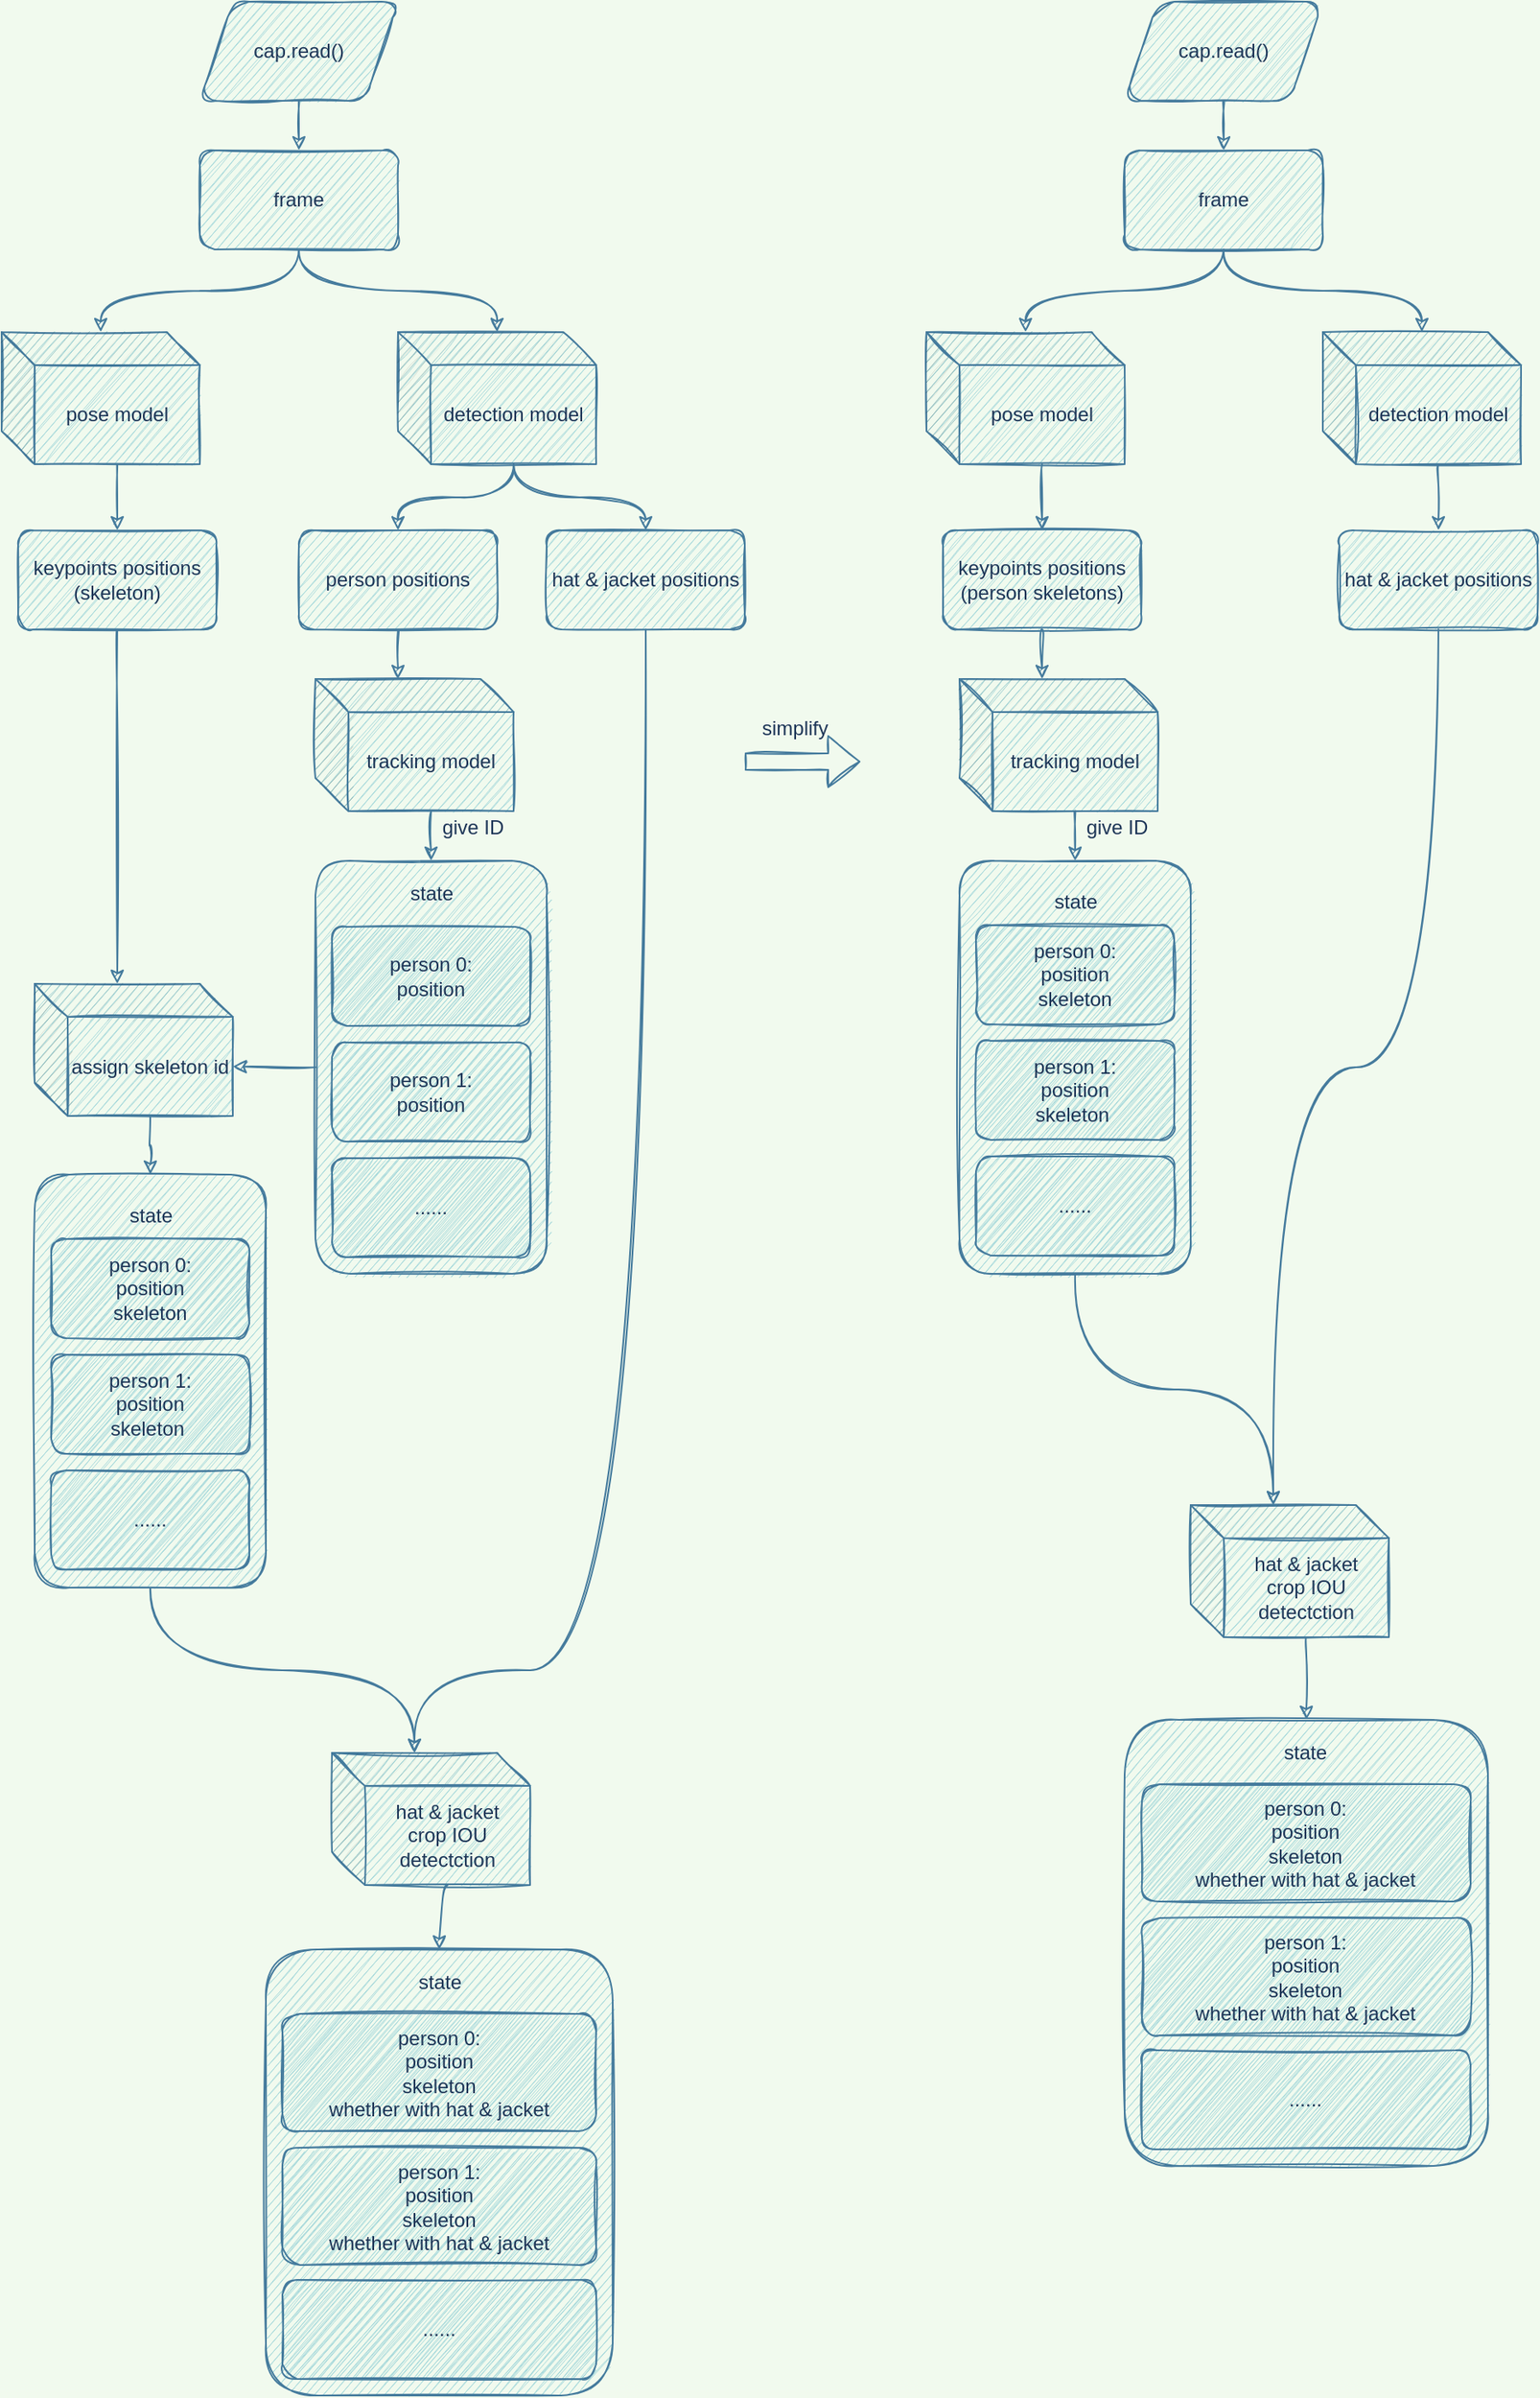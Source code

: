 <mxfile version="17.2.4" type="device"><diagram id="4DZLYnZl5HEs0BfYMVfd" name="第 1 页"><mxGraphModel dx="1718" dy="714" grid="1" gridSize="10" guides="1" tooltips="1" connect="1" arrows="1" fold="1" page="1" pageScale="1" pageWidth="1169" pageHeight="827" background="#F1FAEE" math="0" shadow="0"><root><mxCell id="0"/><mxCell id="1" parent="0"/><mxCell id="6jzpfPubTTYQXRjZiNSq-7" style="edgeStyle=orthogonalEdgeStyle;rounded=1;orthogonalLoop=1;jettySize=auto;html=1;exitX=0.5;exitY=1;exitDx=0;exitDy=0;entryX=0.5;entryY=0;entryDx=0;entryDy=0;curved=1;sketch=1;labelBackgroundColor=#F1FAEE;strokeColor=#457B9D;fontColor=#1D3557;" parent="1" source="6jzpfPubTTYQXRjZiNSq-1" target="6jzpfPubTTYQXRjZiNSq-2" edge="1"><mxGeometry relative="1" as="geometry"/></mxCell><mxCell id="6jzpfPubTTYQXRjZiNSq-1" value="cap.read()" style="shape=parallelogram;perimeter=parallelogramPerimeter;whiteSpace=wrap;html=1;fixedSize=1;rounded=1;sketch=1;fillColor=#A8DADC;strokeColor=#457B9D;fontColor=#1D3557;" parent="1" vertex="1"><mxGeometry x="180" y="40" width="120" height="60" as="geometry"/></mxCell><mxCell id="SdPqjiADeElgh3__lQU7-3" style="edgeStyle=orthogonalEdgeStyle;rounded=1;orthogonalLoop=1;jettySize=auto;html=1;exitX=0.5;exitY=1;exitDx=0;exitDy=0;curved=1;sketch=1;labelBackgroundColor=#F1FAEE;strokeColor=#457B9D;fontColor=#1D3557;" parent="1" source="6jzpfPubTTYQXRjZiNSq-2" target="6jzpfPubTTYQXRjZiNSq-5" edge="1"><mxGeometry relative="1" as="geometry"/></mxCell><mxCell id="SdPqjiADeElgh3__lQU7-4" style="edgeStyle=orthogonalEdgeStyle;rounded=1;orthogonalLoop=1;jettySize=auto;html=1;exitX=0.5;exitY=1;exitDx=0;exitDy=0;curved=1;sketch=1;labelBackgroundColor=#F1FAEE;strokeColor=#457B9D;fontColor=#1D3557;" parent="1" source="6jzpfPubTTYQXRjZiNSq-2" target="6jzpfPubTTYQXRjZiNSq-21" edge="1"><mxGeometry relative="1" as="geometry"/></mxCell><mxCell id="6jzpfPubTTYQXRjZiNSq-2" value="frame" style="rounded=1;whiteSpace=wrap;html=1;sketch=1;fillColor=#A8DADC;strokeColor=#457B9D;fontColor=#1D3557;" parent="1" vertex="1"><mxGeometry x="180" y="130" width="120" height="60" as="geometry"/></mxCell><mxCell id="SdPqjiADeElgh3__lQU7-6" style="edgeStyle=orthogonalEdgeStyle;rounded=1;orthogonalLoop=1;jettySize=auto;html=1;exitX=0;exitY=0;exitDx=70;exitDy=80;exitPerimeter=0;curved=1;sketch=1;labelBackgroundColor=#F1FAEE;strokeColor=#457B9D;fontColor=#1D3557;" parent="1" source="6jzpfPubTTYQXRjZiNSq-5" target="6jzpfPubTTYQXRjZiNSq-6" edge="1"><mxGeometry relative="1" as="geometry"/></mxCell><mxCell id="6jzpfPubTTYQXRjZiNSq-5" value="pose model" style="shape=cube;whiteSpace=wrap;html=1;boundedLbl=1;backgroundOutline=1;darkOpacity=0.05;darkOpacity2=0.1;rounded=1;sketch=1;fillColor=#A8DADC;strokeColor=#457B9D;fontColor=#1D3557;" parent="1" vertex="1"><mxGeometry x="60" y="240" width="120" height="80" as="geometry"/></mxCell><mxCell id="PbWTNwQsa-fr16Pjxtlj-37" style="edgeStyle=orthogonalEdgeStyle;rounded=1;orthogonalLoop=1;jettySize=auto;html=1;exitX=0.5;exitY=1;exitDx=0;exitDy=0;entryX=0;entryY=0;entryDx=50;entryDy=0;entryPerimeter=0;curved=1;sketch=1;labelBackgroundColor=#F1FAEE;strokeColor=#457B9D;fontColor=#1D3557;" parent="1" source="6jzpfPubTTYQXRjZiNSq-6" target="PbWTNwQsa-fr16Pjxtlj-38" edge="1"><mxGeometry relative="1" as="geometry"><mxPoint x="130" y="560" as="targetPoint"/></mxGeometry></mxCell><mxCell id="6jzpfPubTTYQXRjZiNSq-6" value="keypoints positions&lt;br&gt;(skeleton)" style="rounded=1;whiteSpace=wrap;html=1;sketch=1;fillColor=#A8DADC;strokeColor=#457B9D;fontColor=#1D3557;" parent="1" vertex="1"><mxGeometry x="70" y="360" width="120" height="60" as="geometry"/></mxCell><mxCell id="PbWTNwQsa-fr16Pjxtlj-52" style="edgeStyle=orthogonalEdgeStyle;rounded=1;orthogonalLoop=1;jettySize=auto;html=1;exitX=0;exitY=0;exitDx=70;exitDy=80;exitPerimeter=0;entryX=0.5;entryY=0;entryDx=0;entryDy=0;curved=1;sketch=1;labelBackgroundColor=#F1FAEE;strokeColor=#457B9D;fontColor=#1D3557;" parent="1" source="6jzpfPubTTYQXRjZiNSq-21" target="PbWTNwQsa-fr16Pjxtlj-1" edge="1"><mxGeometry relative="1" as="geometry"/></mxCell><mxCell id="PbWTNwQsa-fr16Pjxtlj-67" style="edgeStyle=orthogonalEdgeStyle;rounded=1;orthogonalLoop=1;jettySize=auto;html=1;exitX=0;exitY=0;exitDx=70;exitDy=80;exitPerimeter=0;entryX=0.5;entryY=0;entryDx=0;entryDy=0;curved=1;sketch=1;labelBackgroundColor=#F1FAEE;strokeColor=#457B9D;fontColor=#1D3557;" parent="1" source="6jzpfPubTTYQXRjZiNSq-21" target="6jzpfPubTTYQXRjZiNSq-28" edge="1"><mxGeometry relative="1" as="geometry"/></mxCell><mxCell id="6jzpfPubTTYQXRjZiNSq-21" value="detection model" style="shape=cube;whiteSpace=wrap;html=1;boundedLbl=1;backgroundOutline=1;darkOpacity=0.05;darkOpacity2=0.1;rounded=1;sketch=1;fillColor=#A8DADC;strokeColor=#457B9D;fontColor=#1D3557;" parent="1" vertex="1"><mxGeometry x="300" y="240" width="120" height="80" as="geometry"/></mxCell><mxCell id="PbWTNwQsa-fr16Pjxtlj-28" style="edgeStyle=orthogonalEdgeStyle;rounded=1;orthogonalLoop=1;jettySize=auto;html=1;exitX=0.5;exitY=1;exitDx=0;exitDy=0;entryX=0;entryY=0;entryDx=50;entryDy=0;entryPerimeter=0;curved=1;sketch=1;labelBackgroundColor=#F1FAEE;strokeColor=#457B9D;fontColor=#1D3557;" parent="1" source="6jzpfPubTTYQXRjZiNSq-28" target="SdPqjiADeElgh3__lQU7-1" edge="1"><mxGeometry relative="1" as="geometry"/></mxCell><mxCell id="6jzpfPubTTYQXRjZiNSq-28" value="person positions" style="rounded=1;whiteSpace=wrap;html=1;sketch=1;fillColor=#A8DADC;strokeColor=#457B9D;fontColor=#1D3557;" parent="1" vertex="1"><mxGeometry x="240" y="360" width="120" height="60" as="geometry"/></mxCell><mxCell id="PbWTNwQsa-fr16Pjxtlj-32" style="edgeStyle=orthogonalEdgeStyle;rounded=1;orthogonalLoop=1;jettySize=auto;html=1;exitX=0;exitY=0;exitDx=70;exitDy=80;exitPerimeter=0;entryX=0.5;entryY=0;entryDx=0;entryDy=0;curved=1;sketch=1;labelBackgroundColor=#F1FAEE;strokeColor=#457B9D;fontColor=#1D3557;" parent="1" source="SdPqjiADeElgh3__lQU7-1" target="PbWTNwQsa-fr16Pjxtlj-10" edge="1"><mxGeometry relative="1" as="geometry"/></mxCell><mxCell id="SdPqjiADeElgh3__lQU7-1" value="tracking model" style="shape=cube;whiteSpace=wrap;html=1;boundedLbl=1;backgroundOutline=1;darkOpacity=0.05;darkOpacity2=0.1;rounded=1;sketch=1;fillColor=#A8DADC;strokeColor=#457B9D;fontColor=#1D3557;" parent="1" vertex="1"><mxGeometry x="250" y="450" width="120" height="80" as="geometry"/></mxCell><mxCell id="PbWTNwQsa-fr16Pjxtlj-73" style="edgeStyle=orthogonalEdgeStyle;rounded=1;orthogonalLoop=1;jettySize=auto;html=1;exitX=0.5;exitY=1;exitDx=0;exitDy=0;entryX=0;entryY=0;entryDx=50;entryDy=0;entryPerimeter=0;curved=1;sketch=1;labelBackgroundColor=#F1FAEE;strokeColor=#457B9D;fontColor=#1D3557;" parent="1" source="PbWTNwQsa-fr16Pjxtlj-1" target="PbWTNwQsa-fr16Pjxtlj-9" edge="1"><mxGeometry relative="1" as="geometry"><mxPoint x="310" y="1040" as="targetPoint"/><Array as="points"><mxPoint x="450" y="1050"/><mxPoint x="310" y="1050"/></Array></mxGeometry></mxCell><mxCell id="PbWTNwQsa-fr16Pjxtlj-1" value="hat &amp;amp; jacket positions" style="rounded=1;whiteSpace=wrap;html=1;sketch=1;fillColor=#A8DADC;strokeColor=#457B9D;fontColor=#1D3557;" parent="1" vertex="1"><mxGeometry x="390" y="360" width="120" height="60" as="geometry"/></mxCell><mxCell id="PbWTNwQsa-fr16Pjxtlj-65" style="edgeStyle=orthogonalEdgeStyle;rounded=1;orthogonalLoop=1;jettySize=auto;html=1;exitX=0;exitY=0;exitDx=70;exitDy=80;exitPerimeter=0;entryX=0.5;entryY=0;entryDx=0;entryDy=0;curved=1;sketch=1;labelBackgroundColor=#F1FAEE;strokeColor=#457B9D;fontColor=#1D3557;" parent="1" source="PbWTNwQsa-fr16Pjxtlj-9" target="PbWTNwQsa-fr16Pjxtlj-60" edge="1"><mxGeometry relative="1" as="geometry"/></mxCell><mxCell id="PbWTNwQsa-fr16Pjxtlj-9" value="hat &amp;amp; jacket&lt;br&gt;crop IOU detectction" style="shape=cube;whiteSpace=wrap;html=1;boundedLbl=1;backgroundOutline=1;darkOpacity=0.05;darkOpacity2=0.1;rounded=1;sketch=1;fillColor=#A8DADC;strokeColor=#457B9D;fontColor=#1D3557;" parent="1" vertex="1"><mxGeometry x="260" y="1100" width="120" height="80" as="geometry"/></mxCell><mxCell id="PbWTNwQsa-fr16Pjxtlj-71" style="edgeStyle=orthogonalEdgeStyle;rounded=1;orthogonalLoop=1;jettySize=auto;html=1;exitX=0;exitY=0;exitDx=70;exitDy=80;exitPerimeter=0;curved=1;sketch=1;labelBackgroundColor=#F1FAEE;strokeColor=#457B9D;fontColor=#1D3557;" parent="1" source="PbWTNwQsa-fr16Pjxtlj-38" target="PbWTNwQsa-fr16Pjxtlj-42" edge="1"><mxGeometry relative="1" as="geometry"/></mxCell><mxCell id="PbWTNwQsa-fr16Pjxtlj-38" value="assign skeleton id" style="shape=cube;whiteSpace=wrap;html=1;boundedLbl=1;backgroundOutline=1;darkOpacity=0.05;darkOpacity2=0.1;rounded=1;sketch=1;fillColor=#A8DADC;strokeColor=#457B9D;fontColor=#1D3557;" parent="1" vertex="1"><mxGeometry x="80" y="634.5" width="120" height="80" as="geometry"/></mxCell><mxCell id="PbWTNwQsa-fr16Pjxtlj-51" style="edgeStyle=orthogonalEdgeStyle;rounded=1;orthogonalLoop=1;jettySize=auto;html=1;exitX=0;exitY=0.5;exitDx=0;exitDy=0;entryX=0;entryY=0;entryDx=120;entryDy=50;entryPerimeter=0;curved=1;sketch=1;labelBackgroundColor=#F1FAEE;strokeColor=#457B9D;fontColor=#1D3557;" parent="1" source="PbWTNwQsa-fr16Pjxtlj-10" target="PbWTNwQsa-fr16Pjxtlj-38" edge="1"><mxGeometry relative="1" as="geometry"/></mxCell><mxCell id="PbWTNwQsa-fr16Pjxtlj-68" value="" style="group;rounded=1;sketch=1;fontColor=#1D3557;" parent="1" vertex="1" connectable="0"><mxGeometry x="80" y="750" width="140" height="250" as="geometry"/></mxCell><mxCell id="PbWTNwQsa-fr16Pjxtlj-42" value="" style="rounded=1;whiteSpace=wrap;html=1;sketch=1;fillColor=#A8DADC;strokeColor=#457B9D;fontColor=#1D3557;" parent="PbWTNwQsa-fr16Pjxtlj-68" vertex="1"><mxGeometry width="140" height="250" as="geometry"/></mxCell><mxCell id="PbWTNwQsa-fr16Pjxtlj-46" value="......" style="rounded=1;whiteSpace=wrap;html=1;sketch=1;fillColor=#A8DADC;strokeColor=#457B9D;fontColor=#1D3557;" parent="PbWTNwQsa-fr16Pjxtlj-68" vertex="1"><mxGeometry x="10" y="179" width="120" height="60" as="geometry"/></mxCell><mxCell id="PbWTNwQsa-fr16Pjxtlj-47" value="state" style="text;html=1;align=center;verticalAlign=middle;resizable=0;points=[];autosize=1;strokeColor=none;fillColor=none;rounded=1;sketch=1;fontColor=#1D3557;" parent="PbWTNwQsa-fr16Pjxtlj-68" vertex="1"><mxGeometry x="50" y="14.5" width="40" height="20" as="geometry"/></mxCell><mxCell id="PbWTNwQsa-fr16Pjxtlj-33" value="person 0:&lt;br&gt;position&lt;br&gt;skeleton" style="rounded=1;whiteSpace=wrap;html=1;sketch=1;fillColor=#A8DADC;strokeColor=#457B9D;fontColor=#1D3557;" parent="PbWTNwQsa-fr16Pjxtlj-68" vertex="1"><mxGeometry x="10" y="39" width="120" height="60" as="geometry"/></mxCell><mxCell id="PbWTNwQsa-fr16Pjxtlj-48" value="person 1:&lt;br&gt;position&lt;br&gt;skeleton&amp;nbsp;" style="rounded=1;whiteSpace=wrap;html=1;sketch=1;fillColor=#A8DADC;strokeColor=#457B9D;fontColor=#1D3557;" parent="PbWTNwQsa-fr16Pjxtlj-68" vertex="1"><mxGeometry x="10" y="109" width="120" height="60" as="geometry"/></mxCell><mxCell id="PbWTNwQsa-fr16Pjxtlj-70" value="" style="group;rounded=1;sketch=1;fontColor=#1D3557;" parent="1" vertex="1" connectable="0"><mxGeometry x="220" y="1219" width="210" height="270" as="geometry"/></mxCell><mxCell id="PbWTNwQsa-fr16Pjxtlj-60" value="" style="rounded=1;whiteSpace=wrap;html=1;sketch=1;fillColor=#A8DADC;strokeColor=#457B9D;fontColor=#1D3557;" parent="PbWTNwQsa-fr16Pjxtlj-70" vertex="1"><mxGeometry width="210" height="270" as="geometry"/></mxCell><mxCell id="PbWTNwQsa-fr16Pjxtlj-61" value="......" style="rounded=1;whiteSpace=wrap;html=1;sketch=1;fillColor=#A8DADC;strokeColor=#457B9D;fontColor=#1D3557;" parent="PbWTNwQsa-fr16Pjxtlj-70" vertex="1"><mxGeometry x="10" y="200" width="190" height="60" as="geometry"/></mxCell><mxCell id="PbWTNwQsa-fr16Pjxtlj-62" value="state" style="text;html=1;align=center;verticalAlign=middle;resizable=0;points=[];autosize=1;strokeColor=none;fillColor=none;rounded=1;sketch=1;fontColor=#1D3557;" parent="PbWTNwQsa-fr16Pjxtlj-70" vertex="1"><mxGeometry x="85" y="10" width="40" height="20" as="geometry"/></mxCell><mxCell id="PbWTNwQsa-fr16Pjxtlj-63" value="person 0:&lt;br&gt;position&lt;br&gt;skeleton&lt;br&gt;whether with hat &amp;amp; jacket" style="rounded=1;whiteSpace=wrap;html=1;sketch=1;fillColor=#A8DADC;strokeColor=#457B9D;fontColor=#1D3557;" parent="PbWTNwQsa-fr16Pjxtlj-70" vertex="1"><mxGeometry x="10" y="39" width="190" height="71" as="geometry"/></mxCell><mxCell id="PbWTNwQsa-fr16Pjxtlj-66" value="person 1:&lt;br&gt;position&lt;br&gt;skeleton&lt;br&gt;whether with hat &amp;amp; jacket" style="rounded=1;whiteSpace=wrap;html=1;sketch=1;fillColor=#A8DADC;strokeColor=#457B9D;fontColor=#1D3557;" parent="PbWTNwQsa-fr16Pjxtlj-70" vertex="1"><mxGeometry x="10" y="120" width="190" height="71" as="geometry"/></mxCell><mxCell id="PbWTNwQsa-fr16Pjxtlj-72" style="edgeStyle=orthogonalEdgeStyle;rounded=1;orthogonalLoop=1;jettySize=auto;html=1;exitX=0.5;exitY=1;exitDx=0;exitDy=0;entryX=0;entryY=0;entryDx=50;entryDy=0;entryPerimeter=0;curved=1;sketch=1;labelBackgroundColor=#F1FAEE;strokeColor=#457B9D;fontColor=#1D3557;" parent="1" source="PbWTNwQsa-fr16Pjxtlj-42" target="PbWTNwQsa-fr16Pjxtlj-9" edge="1"><mxGeometry relative="1" as="geometry"/></mxCell><mxCell id="F1R-fsWgCNuJ-Pgw9bYi-43" style="edgeStyle=orthogonalEdgeStyle;rounded=1;orthogonalLoop=1;jettySize=auto;html=1;exitX=0.5;exitY=1;exitDx=0;exitDy=0;entryX=0.5;entryY=0;entryDx=0;entryDy=0;curved=1;sketch=1;labelBackgroundColor=#F1FAEE;strokeColor=#457B9D;fontColor=#1D3557;" edge="1" parent="1" source="F1R-fsWgCNuJ-Pgw9bYi-44" target="F1R-fsWgCNuJ-Pgw9bYi-47"><mxGeometry relative="1" as="geometry"/></mxCell><mxCell id="F1R-fsWgCNuJ-Pgw9bYi-44" value="cap.read()" style="shape=parallelogram;perimeter=parallelogramPerimeter;whiteSpace=wrap;html=1;fixedSize=1;rounded=1;sketch=1;fillColor=#A8DADC;strokeColor=#457B9D;fontColor=#1D3557;" vertex="1" parent="1"><mxGeometry x="740" y="40" width="120" height="60" as="geometry"/></mxCell><mxCell id="F1R-fsWgCNuJ-Pgw9bYi-45" style="edgeStyle=orthogonalEdgeStyle;rounded=1;orthogonalLoop=1;jettySize=auto;html=1;exitX=0.5;exitY=1;exitDx=0;exitDy=0;curved=1;sketch=1;labelBackgroundColor=#F1FAEE;strokeColor=#457B9D;fontColor=#1D3557;" edge="1" parent="1" source="F1R-fsWgCNuJ-Pgw9bYi-47" target="F1R-fsWgCNuJ-Pgw9bYi-49"><mxGeometry relative="1" as="geometry"/></mxCell><mxCell id="F1R-fsWgCNuJ-Pgw9bYi-46" style="edgeStyle=orthogonalEdgeStyle;rounded=1;orthogonalLoop=1;jettySize=auto;html=1;exitX=0.5;exitY=1;exitDx=0;exitDy=0;curved=1;sketch=1;labelBackgroundColor=#F1FAEE;strokeColor=#457B9D;fontColor=#1D3557;" edge="1" parent="1" source="F1R-fsWgCNuJ-Pgw9bYi-47" target="F1R-fsWgCNuJ-Pgw9bYi-54"><mxGeometry relative="1" as="geometry"/></mxCell><mxCell id="F1R-fsWgCNuJ-Pgw9bYi-47" value="frame" style="rounded=1;whiteSpace=wrap;html=1;sketch=1;fillColor=#A8DADC;strokeColor=#457B9D;fontColor=#1D3557;" vertex="1" parent="1"><mxGeometry x="740" y="130" width="120" height="60" as="geometry"/></mxCell><mxCell id="F1R-fsWgCNuJ-Pgw9bYi-48" style="edgeStyle=orthogonalEdgeStyle;rounded=1;orthogonalLoop=1;jettySize=auto;html=1;exitX=0;exitY=0;exitDx=70;exitDy=80;exitPerimeter=0;curved=1;sketch=1;labelBackgroundColor=#F1FAEE;strokeColor=#457B9D;fontColor=#1D3557;" edge="1" parent="1" source="F1R-fsWgCNuJ-Pgw9bYi-49" target="F1R-fsWgCNuJ-Pgw9bYi-51"><mxGeometry relative="1" as="geometry"/></mxCell><mxCell id="F1R-fsWgCNuJ-Pgw9bYi-49" value="pose model" style="shape=cube;whiteSpace=wrap;html=1;boundedLbl=1;backgroundOutline=1;darkOpacity=0.05;darkOpacity2=0.1;rounded=1;sketch=1;fillColor=#A8DADC;strokeColor=#457B9D;fontColor=#1D3557;" vertex="1" parent="1"><mxGeometry x="620" y="240" width="120" height="80" as="geometry"/></mxCell><mxCell id="F1R-fsWgCNuJ-Pgw9bYi-86" style="edgeStyle=orthogonalEdgeStyle;rounded=1;orthogonalLoop=1;jettySize=auto;html=1;exitX=0.5;exitY=1;exitDx=0;exitDy=0;entryX=0;entryY=0;entryDx=50;entryDy=0;entryPerimeter=0;curved=1;sketch=1;labelBackgroundColor=#F1FAEE;strokeColor=#457B9D;fontColor=#1D3557;" edge="1" parent="1" source="F1R-fsWgCNuJ-Pgw9bYi-51" target="F1R-fsWgCNuJ-Pgw9bYi-58"><mxGeometry relative="1" as="geometry"/></mxCell><mxCell id="F1R-fsWgCNuJ-Pgw9bYi-51" value="keypoints positions&lt;br&gt;(person skeletons)" style="rounded=1;whiteSpace=wrap;html=1;sketch=1;fillColor=#A8DADC;strokeColor=#457B9D;fontColor=#1D3557;" vertex="1" parent="1"><mxGeometry x="630" y="360" width="120" height="60" as="geometry"/></mxCell><mxCell id="F1R-fsWgCNuJ-Pgw9bYi-52" style="edgeStyle=orthogonalEdgeStyle;rounded=1;orthogonalLoop=1;jettySize=auto;html=1;exitX=0;exitY=0;exitDx=70;exitDy=80;exitPerimeter=0;entryX=0.5;entryY=0;entryDx=0;entryDy=0;curved=1;sketch=1;labelBackgroundColor=#F1FAEE;strokeColor=#457B9D;fontColor=#1D3557;" edge="1" parent="1" source="F1R-fsWgCNuJ-Pgw9bYi-54" target="F1R-fsWgCNuJ-Pgw9bYi-60"><mxGeometry relative="1" as="geometry"/></mxCell><mxCell id="F1R-fsWgCNuJ-Pgw9bYi-54" value="detection model" style="shape=cube;whiteSpace=wrap;html=1;boundedLbl=1;backgroundOutline=1;darkOpacity=0.05;darkOpacity2=0.1;rounded=1;sketch=1;fillColor=#A8DADC;strokeColor=#457B9D;fontColor=#1D3557;" vertex="1" parent="1"><mxGeometry x="860" y="240" width="120" height="80" as="geometry"/></mxCell><mxCell id="F1R-fsWgCNuJ-Pgw9bYi-87" style="edgeStyle=orthogonalEdgeStyle;rounded=1;orthogonalLoop=1;jettySize=auto;html=1;exitX=0;exitY=0;exitDx=70;exitDy=80;exitPerimeter=0;entryX=0.5;entryY=0;entryDx=0;entryDy=0;curved=1;sketch=1;labelBackgroundColor=#F1FAEE;strokeColor=#457B9D;fontColor=#1D3557;" edge="1" parent="1" source="F1R-fsWgCNuJ-Pgw9bYi-58" target="F1R-fsWgCNuJ-Pgw9bYi-67"><mxGeometry relative="1" as="geometry"/></mxCell><mxCell id="F1R-fsWgCNuJ-Pgw9bYi-58" value="tracking model" style="shape=cube;whiteSpace=wrap;html=1;boundedLbl=1;backgroundOutline=1;darkOpacity=0.05;darkOpacity2=0.1;rounded=1;sketch=1;fillColor=#A8DADC;strokeColor=#457B9D;fontColor=#1D3557;" vertex="1" parent="1"><mxGeometry x="640" y="450" width="120" height="80" as="geometry"/></mxCell><mxCell id="F1R-fsWgCNuJ-Pgw9bYi-88" style="edgeStyle=orthogonalEdgeStyle;rounded=1;orthogonalLoop=1;jettySize=auto;html=1;exitX=0.5;exitY=1;exitDx=0;exitDy=0;curved=1;sketch=1;labelBackgroundColor=#F1FAEE;strokeColor=#457B9D;fontColor=#1D3557;" edge="1" parent="1" source="F1R-fsWgCNuJ-Pgw9bYi-60"><mxGeometry relative="1" as="geometry"><mxPoint x="830" y="950" as="targetPoint"/></mxGeometry></mxCell><mxCell id="F1R-fsWgCNuJ-Pgw9bYi-60" value="hat &amp;amp; jacket positions" style="rounded=1;whiteSpace=wrap;html=1;sketch=1;fillColor=#A8DADC;strokeColor=#457B9D;fontColor=#1D3557;" vertex="1" parent="1"><mxGeometry x="870" y="360" width="120" height="60" as="geometry"/></mxCell><mxCell id="F1R-fsWgCNuJ-Pgw9bYi-89" style="edgeStyle=orthogonalEdgeStyle;rounded=1;orthogonalLoop=1;jettySize=auto;html=1;exitX=0;exitY=0;exitDx=70;exitDy=80;exitPerimeter=0;entryX=0.5;entryY=0;entryDx=0;entryDy=0;curved=1;sketch=1;labelBackgroundColor=#F1FAEE;strokeColor=#457B9D;fontColor=#1D3557;" edge="1" parent="1" source="F1R-fsWgCNuJ-Pgw9bYi-62" target="F1R-fsWgCNuJ-Pgw9bYi-80"><mxGeometry relative="1" as="geometry"/></mxCell><mxCell id="F1R-fsWgCNuJ-Pgw9bYi-62" value="hat &amp;amp; jacket&lt;br&gt;crop IOU detectction" style="shape=cube;whiteSpace=wrap;html=1;boundedLbl=1;backgroundOutline=1;darkOpacity=0.05;darkOpacity2=0.1;rounded=1;sketch=1;fillColor=#A8DADC;strokeColor=#457B9D;fontColor=#1D3557;" vertex="1" parent="1"><mxGeometry x="780" y="950" width="120" height="80" as="geometry"/></mxCell><mxCell id="F1R-fsWgCNuJ-Pgw9bYi-66" value="" style="group;rounded=1;sketch=1;fontColor=#1D3557;" vertex="1" connectable="0" parent="1"><mxGeometry x="640" y="560" width="140" height="250" as="geometry"/></mxCell><mxCell id="F1R-fsWgCNuJ-Pgw9bYi-67" value="" style="rounded=1;whiteSpace=wrap;html=1;sketch=1;fillColor=#A8DADC;strokeColor=#457B9D;fontColor=#1D3557;" vertex="1" parent="F1R-fsWgCNuJ-Pgw9bYi-66"><mxGeometry width="140" height="250" as="geometry"/></mxCell><mxCell id="F1R-fsWgCNuJ-Pgw9bYi-68" value="......" style="rounded=1;whiteSpace=wrap;html=1;sketch=1;fillColor=#A8DADC;strokeColor=#457B9D;fontColor=#1D3557;" vertex="1" parent="F1R-fsWgCNuJ-Pgw9bYi-66"><mxGeometry x="10" y="179" width="120" height="60" as="geometry"/></mxCell><mxCell id="F1R-fsWgCNuJ-Pgw9bYi-69" value="state" style="text;html=1;align=center;verticalAlign=middle;resizable=0;points=[];autosize=1;strokeColor=none;fillColor=none;rounded=1;sketch=1;fontColor=#1D3557;" vertex="1" parent="F1R-fsWgCNuJ-Pgw9bYi-66"><mxGeometry x="50" y="14.5" width="40" height="20" as="geometry"/></mxCell><mxCell id="F1R-fsWgCNuJ-Pgw9bYi-70" value="person 0:&lt;br&gt;position&lt;br&gt;skeleton" style="rounded=1;whiteSpace=wrap;html=1;sketch=1;fillColor=#A8DADC;strokeColor=#457B9D;fontColor=#1D3557;" vertex="1" parent="F1R-fsWgCNuJ-Pgw9bYi-66"><mxGeometry x="10" y="39" width="120" height="60" as="geometry"/></mxCell><mxCell id="F1R-fsWgCNuJ-Pgw9bYi-71" value="person 1:&lt;br&gt;position&lt;br&gt;skeleton&amp;nbsp;" style="rounded=1;whiteSpace=wrap;html=1;sketch=1;fillColor=#A8DADC;strokeColor=#457B9D;fontColor=#1D3557;" vertex="1" parent="F1R-fsWgCNuJ-Pgw9bYi-66"><mxGeometry x="10" y="109" width="120" height="60" as="geometry"/></mxCell><mxCell id="F1R-fsWgCNuJ-Pgw9bYi-79" value="" style="group;rounded=1;sketch=1;fontColor=#1D3557;" vertex="1" connectable="0" parent="1"><mxGeometry x="740" y="1080" width="220" height="270" as="geometry"/></mxCell><mxCell id="F1R-fsWgCNuJ-Pgw9bYi-80" value="" style="rounded=1;whiteSpace=wrap;html=1;sketch=1;fillColor=#A8DADC;strokeColor=#457B9D;fontColor=#1D3557;" vertex="1" parent="F1R-fsWgCNuJ-Pgw9bYi-79"><mxGeometry width="220" height="270" as="geometry"/></mxCell><mxCell id="F1R-fsWgCNuJ-Pgw9bYi-81" value="......" style="rounded=1;whiteSpace=wrap;html=1;sketch=1;fillColor=#A8DADC;strokeColor=#457B9D;fontColor=#1D3557;" vertex="1" parent="F1R-fsWgCNuJ-Pgw9bYi-79"><mxGeometry x="10.476" y="200" width="199.048" height="60" as="geometry"/></mxCell><mxCell id="F1R-fsWgCNuJ-Pgw9bYi-82" value="state" style="text;html=1;align=center;verticalAlign=middle;resizable=0;points=[];autosize=1;strokeColor=none;fillColor=none;rounded=1;sketch=1;fontColor=#1D3557;" vertex="1" parent="F1R-fsWgCNuJ-Pgw9bYi-79"><mxGeometry x="89.048" y="10" width="40" height="20" as="geometry"/></mxCell><mxCell id="F1R-fsWgCNuJ-Pgw9bYi-83" value="person 0:&lt;br&gt;position&lt;br&gt;skeleton&lt;br&gt;whether with hat &amp;amp; jacket" style="rounded=1;whiteSpace=wrap;html=1;sketch=1;fillColor=#A8DADC;strokeColor=#457B9D;fontColor=#1D3557;" vertex="1" parent="F1R-fsWgCNuJ-Pgw9bYi-79"><mxGeometry x="10.476" y="39" width="199.048" height="71" as="geometry"/></mxCell><mxCell id="F1R-fsWgCNuJ-Pgw9bYi-84" value="person 1:&lt;br&gt;position&lt;br&gt;skeleton&lt;br&gt;whether with hat &amp;amp; jacket" style="rounded=1;whiteSpace=wrap;html=1;sketch=1;fillColor=#A8DADC;strokeColor=#457B9D;fontColor=#1D3557;" vertex="1" parent="F1R-fsWgCNuJ-Pgw9bYi-79"><mxGeometry x="10.476" y="120" width="199.048" height="71" as="geometry"/></mxCell><mxCell id="F1R-fsWgCNuJ-Pgw9bYi-85" style="edgeStyle=orthogonalEdgeStyle;rounded=1;orthogonalLoop=1;jettySize=auto;html=1;exitX=0.5;exitY=1;exitDx=0;exitDy=0;entryX=0;entryY=0;entryDx=50;entryDy=0;entryPerimeter=0;curved=1;sketch=1;labelBackgroundColor=#F1FAEE;strokeColor=#457B9D;fontColor=#1D3557;" edge="1" parent="1" source="F1R-fsWgCNuJ-Pgw9bYi-67" target="F1R-fsWgCNuJ-Pgw9bYi-62"><mxGeometry relative="1" as="geometry"/></mxCell><mxCell id="F1R-fsWgCNuJ-Pgw9bYi-90" value="" style="shape=flexArrow;endArrow=classic;html=1;rounded=1;curved=1;sketch=1;labelBackgroundColor=#F1FAEE;strokeColor=#457B9D;fontColor=#1D3557;" edge="1" parent="1"><mxGeometry width="50" height="50" relative="1" as="geometry"><mxPoint x="510" y="500" as="sourcePoint"/><mxPoint x="580" y="500" as="targetPoint"/></mxGeometry></mxCell><mxCell id="F1R-fsWgCNuJ-Pgw9bYi-91" value="simplify" style="text;html=1;align=center;verticalAlign=middle;resizable=0;points=[];autosize=1;strokeColor=none;fillColor=none;rounded=1;sketch=1;fontColor=#1D3557;" vertex="1" parent="1"><mxGeometry x="510" y="470" width="60" height="20" as="geometry"/></mxCell><mxCell id="PbWTNwQsa-fr16Pjxtlj-29" value="give ID" style="text;html=1;align=center;verticalAlign=middle;resizable=0;points=[];autosize=1;strokeColor=none;fillColor=none;rounded=1;sketch=1;fontColor=#1D3557;" parent="1" vertex="1"><mxGeometry x="320" y="530" width="50" height="20" as="geometry"/></mxCell><mxCell id="F1R-fsWgCNuJ-Pgw9bYi-92" value="" style="group" vertex="1" connectable="0" parent="1"><mxGeometry x="250" y="560" width="140" height="250" as="geometry"/></mxCell><mxCell id="PbWTNwQsa-fr16Pjxtlj-10" value="" style="rounded=1;whiteSpace=wrap;html=1;sketch=1;fillColor=#A8DADC;strokeColor=#457B9D;fontColor=#1D3557;" parent="F1R-fsWgCNuJ-Pgw9bYi-92" vertex="1"><mxGeometry width="140" height="250" as="geometry"/></mxCell><mxCell id="PbWTNwQsa-fr16Pjxtlj-21" value="person 0:&lt;br&gt;position" style="rounded=1;whiteSpace=wrap;html=1;sketch=1;fillColor=#A8DADC;strokeColor=#457B9D;fontColor=#1D3557;" parent="F1R-fsWgCNuJ-Pgw9bYi-92" vertex="1"><mxGeometry x="10" y="40" width="120" height="60" as="geometry"/></mxCell><mxCell id="PbWTNwQsa-fr16Pjxtlj-22" value="person 1:&lt;br&gt;position" style="rounded=1;whiteSpace=wrap;html=1;sketch=1;fillColor=#A8DADC;strokeColor=#457B9D;fontColor=#1D3557;" parent="F1R-fsWgCNuJ-Pgw9bYi-92" vertex="1"><mxGeometry x="10" y="110" width="120" height="60" as="geometry"/></mxCell><mxCell id="PbWTNwQsa-fr16Pjxtlj-24" value="......" style="rounded=1;whiteSpace=wrap;html=1;sketch=1;fillColor=#A8DADC;strokeColor=#457B9D;fontColor=#1D3557;" parent="F1R-fsWgCNuJ-Pgw9bYi-92" vertex="1"><mxGeometry x="10" y="180" width="120" height="60" as="geometry"/></mxCell><mxCell id="PbWTNwQsa-fr16Pjxtlj-25" value="state" style="text;html=1;align=center;verticalAlign=middle;resizable=0;points=[];autosize=1;strokeColor=none;fillColor=none;rounded=1;sketch=1;fontColor=#1D3557;" parent="F1R-fsWgCNuJ-Pgw9bYi-92" vertex="1"><mxGeometry x="50" y="10" width="40" height="20" as="geometry"/></mxCell><mxCell id="F1R-fsWgCNuJ-Pgw9bYi-93" value="give ID" style="text;html=1;align=center;verticalAlign=middle;resizable=0;points=[];autosize=1;strokeColor=none;fillColor=none;rounded=1;sketch=1;fontColor=#1D3557;" vertex="1" parent="1"><mxGeometry x="710" y="530" width="50" height="20" as="geometry"/></mxCell></root></mxGraphModel></diagram></mxfile>